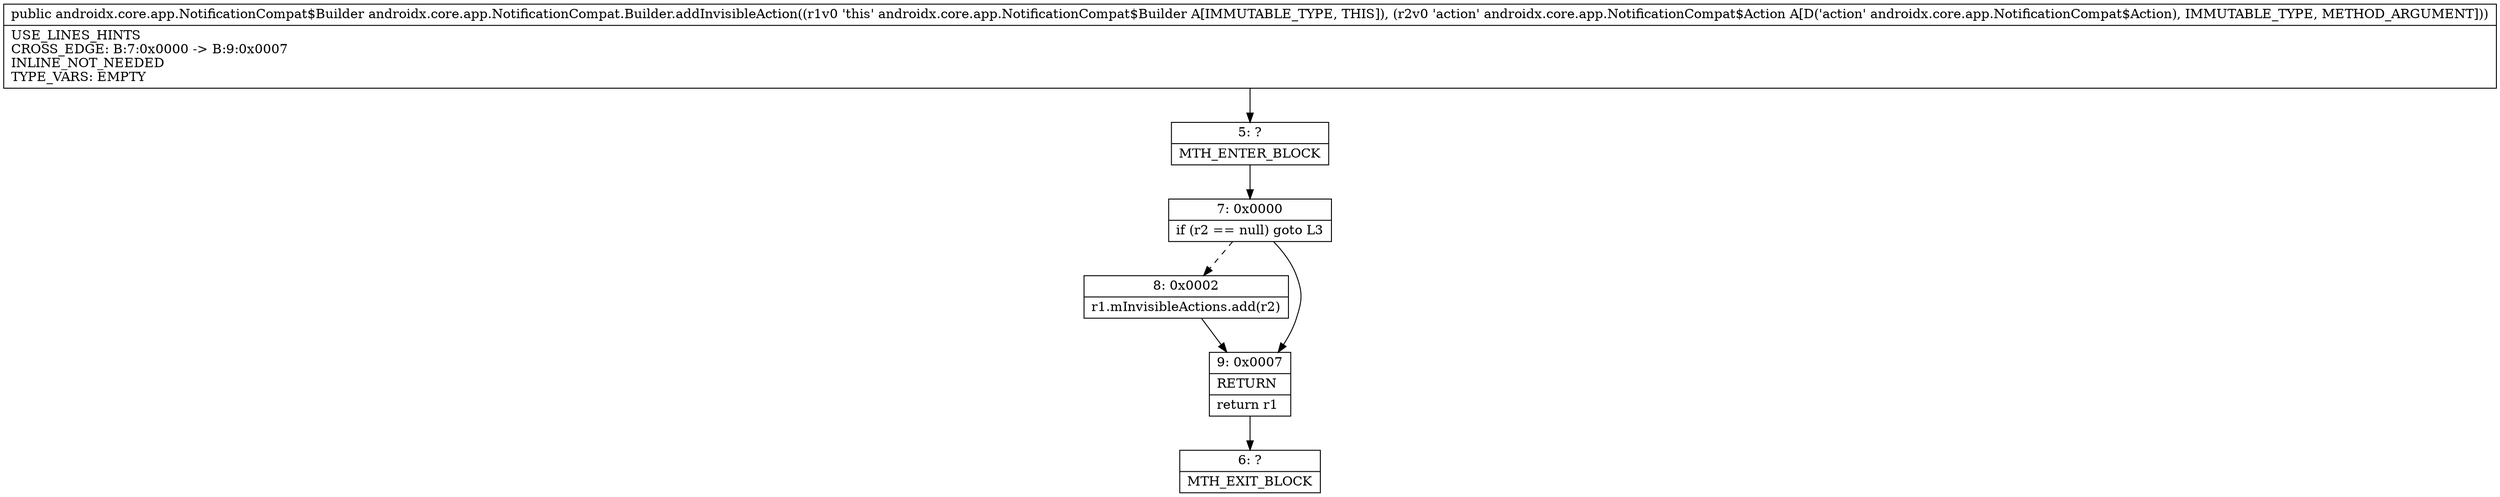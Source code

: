 digraph "CFG forandroidx.core.app.NotificationCompat.Builder.addInvisibleAction(Landroidx\/core\/app\/NotificationCompat$Action;)Landroidx\/core\/app\/NotificationCompat$Builder;" {
Node_5 [shape=record,label="{5\:\ ?|MTH_ENTER_BLOCK\l}"];
Node_7 [shape=record,label="{7\:\ 0x0000|if (r2 == null) goto L3\l}"];
Node_8 [shape=record,label="{8\:\ 0x0002|r1.mInvisibleActions.add(r2)\l}"];
Node_9 [shape=record,label="{9\:\ 0x0007|RETURN\l|return r1\l}"];
Node_6 [shape=record,label="{6\:\ ?|MTH_EXIT_BLOCK\l}"];
MethodNode[shape=record,label="{public androidx.core.app.NotificationCompat$Builder androidx.core.app.NotificationCompat.Builder.addInvisibleAction((r1v0 'this' androidx.core.app.NotificationCompat$Builder A[IMMUTABLE_TYPE, THIS]), (r2v0 'action' androidx.core.app.NotificationCompat$Action A[D('action' androidx.core.app.NotificationCompat$Action), IMMUTABLE_TYPE, METHOD_ARGUMENT]))  | USE_LINES_HINTS\lCROSS_EDGE: B:7:0x0000 \-\> B:9:0x0007\lINLINE_NOT_NEEDED\lTYPE_VARS: EMPTY\l}"];
MethodNode -> Node_5;Node_5 -> Node_7;
Node_7 -> Node_8[style=dashed];
Node_7 -> Node_9;
Node_8 -> Node_9;
Node_9 -> Node_6;
}

